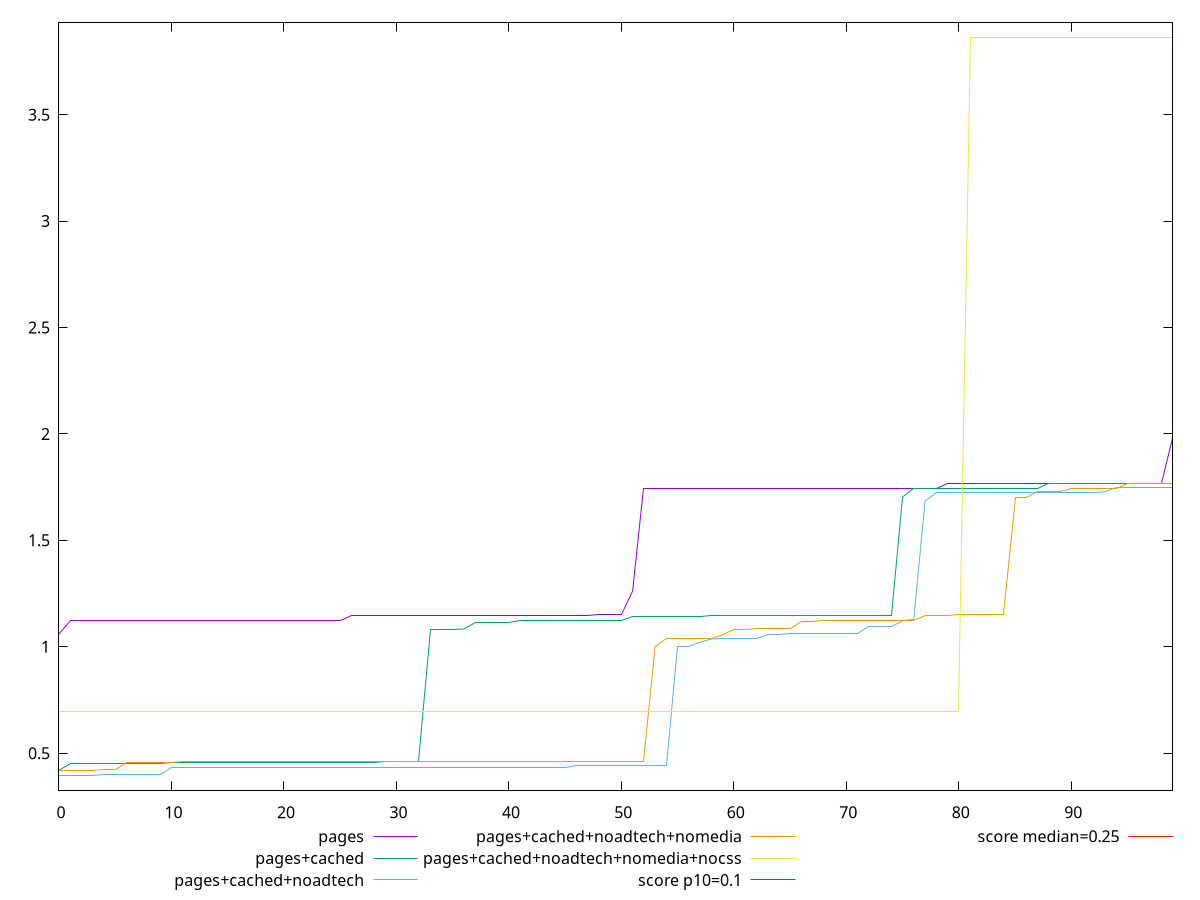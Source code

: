 reset

$pages <<EOF
0 1.060179723739624
1 1.121230978012085
2 1.121230978012085
3 1.121230978012085
4 1.121230978012085
5 1.121230978012085
6 1.121230978012085
7 1.121230978012085
8 1.121230978012085
9 1.121230978012085
10 1.122485631942749
11 1.122485631942749
12 1.122485631942749
13 1.122485631942749
14 1.122485631942749
15 1.122485631942749
16 1.122485631942749
17 1.122485631942749
18 1.122485631942749
19 1.122485631942749
20 1.122510274887085
21 1.122510274887085
22 1.122510274887085
23 1.122510274887085
24 1.122510274887085
25 1.122510274887085
26 1.1475105800628662
27 1.1475105800628662
28 1.1475105800628662
29 1.1475105800628662
30 1.1475105800628662
31 1.1475105800628662
32 1.1475105800628662
33 1.1475105800628662
34 1.1475105800628662
35 1.1475105800628662
36 1.1475105800628662
37 1.1475105800628662
38 1.1475105800628662
39 1.1475105800628662
40 1.1487652339935301
41 1.1487652339935301
42 1.1487652339935301
43 1.1487652339935301
44 1.1487898769378664
45 1.1487898769378664
46 1.1487898769378664
47 1.1487898769378664
48 1.1500445308685303
49 1.1500445308685303
50 1.1500445308685303
51 1.2617944291432697
52 1.7415240478515623
53 1.7415240478515623
54 1.7415240478515623
55 1.7415240478515623
56 1.7415240478515623
57 1.7415240478515623
58 1.7415240478515623
59 1.7415240478515623
60 1.7415240478515623
61 1.7415240478515623
62 1.7415240478515623
63 1.7415240478515623
64 1.7415240478515623
65 1.7415240478515623
66 1.7415240478515623
67 1.7415240478515623
68 1.7415240478515623
69 1.7415240478515623
70 1.7415240478515623
71 1.7415240478515626
72 1.7428033447265623
73 1.7428033447265623
74 1.7428033447265623
75 1.7428033447265623
76 1.7428033447265623
77 1.7428033447265623
78 1.7428033447265623
79 1.7678036499023437
80 1.7678036499023437
81 1.7678036499023437
82 1.7678036499023437
83 1.7678036499023437
84 1.7678036499023437
85 1.7678036499023437
86 1.7678036499023437
87 1.7678036499023437
88 1.7678036499023437
89 1.7678036499023437
90 1.7678036499023437
91 1.7678036499023437
92 1.7678036499023437
93 1.7678036499023437
94 1.7678036499023437
95 1.7690829467773437
96 1.7690829467773437
97 1.7690829467773437
98 1.7690829467773437
99 1.9806091851128471
EOF

$pagesCached <<EOF
0 0.4193431606292724
1 0.45085449218749996
2 0.45085449218749996
3 0.45085449218749996
4 0.45085449218749996
5 0.45085449218749996
6 0.45213378906249996
7 0.45213378906249996
8 0.45213378906249996
9 0.45213378906249996
10 0.45831777000427243
11 0.45831777000427243
12 0.45831777000427243
13 0.45831777000427243
14 0.45831777000427243
15 0.45831777000427243
16 0.45831777000427243
17 0.45831777000427243
18 0.45831777000427243
19 0.45831777000427243
20 0.45831777000427243
21 0.45831777000427243
22 0.45831777000427243
23 0.45831777000427243
24 0.45831777000427243
25 0.45831777000427243
26 0.45831777000427243
27 0.45831777000427243
28 0.45831777000427243
29 0.45959706687927243
30 0.45959706687927243
31 0.45959706687927243
32 0.45959706687927243
33 1.07989013671875
34 1.07989013671875
35 1.0798901367187501
36 1.083535665512085
37 1.1137677001953123
38 1.1137677001953123
39 1.1137677001953123
40 1.1137677001953123
41 1.1212309780120848
42 1.1212309780120848
43 1.121230978012085
44 1.121230978012085
45 1.1225102748870848
46 1.1225102748870848
47 1.1225102748870848
48 1.1225102748870848
49 1.122510274887085
50 1.122510274887085
51 1.1400473022460935
52 1.1400473022460935
53 1.1400473022460935
54 1.1400473022460935
55 1.1400473022460935
56 1.1413265991210935
57 1.1413265991210935
58 1.1475105800628662
59 1.1475105800628662
60 1.1475105800628662
61 1.1475105800628662
62 1.1475105800628662
63 1.1475105800628662
64 1.1475105800628662
65 1.1475105800628662
66 1.1475105800628662
67 1.1475105800628662
68 1.1475105800628662
69 1.1475105800628662
70 1.1475105800628662
71 1.1475105800628662
72 1.1487898769378662
73 1.1487898769378662
74 1.1487898769378662
75 1.7038287353515622
76 1.7415240478515621
77 1.7415240478515621
78 1.7415240478515621
79 1.7415240478515623
80 1.7415240478515623
81 1.7415240478515623
82 1.742803344726562
83 1.742803344726562
84 1.7428033447265623
85 1.7428033447265623
86 1.7428033447265623
87 1.7428033447265625
88 1.7678036499023435
89 1.7678036499023435
90 1.7678036499023437
91 1.7678036499023437
92 1.7678036499023437
93 1.7678036499023437
94 1.7678036499023437
95 1.7690829467773435
96 1.7690829467773435
97 1.7690829467773437
98 1.7690829467773437
99 1.7690829467773437
EOF

$pagesCachedNoadtech <<EOF
0 0.39359130859374997
1 0.39359130859374997
2 0.39359130859374997
3 0.39359130859374997
4 0.40105458641052244
5 0.40105458641052244
6 0.40105458641052244
7 0.40105458641052244
8 0.40105458641052244
9 0.40105458641052244
10 0.43256591796875
11 0.43256591796875
12 0.43256591796875
13 0.43256591796875
14 0.43256591796875
15 0.43256591796875
16 0.43256591796875
17 0.43256591796875
18 0.43256591796875
19 0.43256591796875
20 0.43256591796875
21 0.43256591796875
22 0.43256591796875
23 0.43256591796875
24 0.43256591796875
25 0.43256591796875
26 0.43256591796875
27 0.43256591796875
28 0.43256591796875
29 0.43256591796875
30 0.43256591796875
31 0.43256591796875
32 0.43256591796875
33 0.43256591796875
34 0.43256591796875
35 0.43256591796875
36 0.43256591796875
37 0.43256591796875
38 0.43256591796875
39 0.43256591796875
40 0.43256591796875
41 0.43256591796875
42 0.43256591796875
43 0.43256591796875
44 0.43256591796875
45 0.43256591796875
46 0.44002919578552246
47 0.44002919578552246
48 0.44002919578552246
49 0.44002919578552246
50 0.44002919578552246
51 0.44002919578552246
52 0.44002919578552246
53 0.44002919578552246
54 0.44002919578552246
55 1
56 1
57 1.02134765625
58 1.0364700317382811
59 1.04063649559021
60 1.04063649559021
61 1.04063649559021
62 1.04063649559021
63 1.0565045166015625
64 1.0565045166015625
65 1.063967794418335
66 1.063967794418335
67 1.063967794418335
68 1.063967794418335
69 1.063967794418335
70 1.063967794418335
71 1.063967794418335
72 1.0954791259765624
73 1.0954791259765624
74 1.0954791259765624
75 1.1217587280273438
76 1.1292220058441163
77 1.6842608642578125
78 1.7232354736328124
79 1.7232354736328124
80 1.7232354736328124
81 1.7232354736328124
82 1.7232354736328124
83 1.7232354736328124
84 1.7232354736328124
85 1.7232354736328124
86 1.7232354736328124
87 1.7232354736328124
88 1.7232354736328124
89 1.7232354736328124
90 1.7232354736328124
91 1.7232354736328124
92 1.7232354736328124
93 1.7281674194335936
94 1.7495150756835938
95 1.7495150756835938
96 1.7495150756835938
97 1.7495150756835938
98 1.7495150756835938
99 1.7495150756835938
EOF

$pagesCachedNoadtechNomedia <<EOF
0 0.4164168294270833
1 0.4164168294270833
2 0.4164168294270833
3 0.4164168294270833
4 0.4215234375
5 0.4215234375
6 0.4553914388020833
7 0.4553914388020833
8 0.4553914388020833
9 0.4553914388020833
10 0.4553914388020833
11 0.460498046875
12 0.460498046875
13 0.460498046875
14 0.460498046875
15 0.460498046875
16 0.460498046875
17 0.460498046875
18 0.460498046875
19 0.460498046875
20 0.460498046875
21 0.460498046875
22 0.460498046875
23 0.460498046875
24 0.460498046875
25 0.460498046875
26 0.460498046875
27 0.460498046875
28 0.460498046875
29 0.460498046875
30 0.460498046875
31 0.460498046875
32 0.460498046875
33 0.460498046875
34 0.460498046875
35 0.460498046875
36 0.460498046875
37 0.460498046875
38 0.460498046875
39 0.460498046875
40 0.460498046875
41 0.460498046875
42 0.460498046875
43 0.460498046875
44 0.460498046875
45 0.460498046875
46 0.460498046875
47 0.460498046875
48 0.460498046875
49 0.460498046875
50 0.460498046875
51 0.460498046875
52 0.460498046875
53 1
54 1.038974609375
55 1.0394596354166667
56 1.0394596354166667
57 1.0394596354166667
58 1.0394596354166667
59 1.0559987386067708
60 1.0793300374348958
61 1.0793300374348958
62 1.0844366455078125
63 1.0844366455078125
64 1.0844366455078125
65 1.0844366455078125
66 1.1183046468098958
67 1.1183046468098958
68 1.1234112548828126
69 1.1234112548828126
70 1.1234112548828126
71 1.1234112548828126
72 1.1234112548828126
73 1.1234112548828126
74 1.1234112548828126
75 1.1234112548828126
76 1.1234112548828126
77 1.144584248860677
78 1.144584248860677
79 1.144584248860677
80 1.1496908569335937
81 1.1496908569335937
82 1.1496908569335937
83 1.1496908569335937
84 1.1496908569335937
85 1.7018878173828125
86 1.7018878173828125
87 1.7281674194335936
88 1.7281674194335936
89 1.7281674194335936
90 1.7413474527994792
91 1.7413474527994792
92 1.7413474527994792
93 1.7413474527994792
94 1.7413474527994792
95 1.7676270548502604
96 1.7676270548502604
97 1.7676270548502604
98 1.7676270548502604
99 1.7676270548502604
EOF

$pagesCachedNoadtechNomediaNocss <<EOF
0 0.6958385416666666
1 0.6958385416666666
2 0.6958385416666666
3 0.6958385416666666
4 0.6958385416666666
5 0.6958385416666666
6 0.6958385416666666
7 0.6958385416666666
8 0.6958385416666666
9 0.6958385416666666
10 0.6958385416666666
11 0.6958385416666666
12 0.6958385416666666
13 0.6958385416666666
14 0.6958385416666666
15 0.6958385416666666
16 0.6958385416666666
17 0.6958385416666666
18 0.6958385416666666
19 0.6958385416666666
20 0.6958385416666666
21 0.6958385416666666
22 0.6958385416666666
23 0.6958385416666666
24 0.6958385416666666
25 0.6958385416666666
26 0.6958385416666666
27 0.6958385416666666
28 0.6958385416666666
29 0.6958385416666666
30 0.6958385416666666
31 0.6958385416666666
32 0.6958385416666666
33 0.6958385416666666
34 0.6958385416666666
35 0.6958385416666666
36 0.6958385416666666
37 0.6958385416666666
38 0.6958385416666666
39 0.6958385416666666
40 0.6958385416666666
41 0.6958385416666666
42 0.6958385416666666
43 0.6958385416666666
44 0.6958385416666666
45 0.6958385416666666
46 0.6958385416666666
47 0.6958385416666666
48 0.6958385416666666
49 0.6958385416666666
50 0.6958385416666666
51 0.6958385416666666
52 0.6958385416666666
53 0.6958385416666666
54 0.6958385416666666
55 0.6958385416666666
56 0.6958385416666666
57 0.6958385416666666
58 0.6958385416666666
59 0.6958385416666666
60 0.6958385416666666
61 0.6958385416666666
62 0.6958385416666666
63 0.6958385416666666
64 0.6958385416666666
65 0.6958385416666666
66 0.6958385416666666
67 0.6958385416666666
68 0.6958385416666666
69 0.6958385416666666
70 0.6958385416666666
71 0.6958385416666666
72 0.6958385416666666
73 0.6958385416666666
74 0.6958385416666666
75 0.6958385416666666
76 0.6958385416666666
77 0.6958385416666666
78 0.6958385416666666
79 0.6958385416666666
80 0.6958385416666666
81 3.864670138888889
82 3.864670138888889
83 3.864670138888889
84 3.864670138888889
85 3.864670138888889
86 3.864670138888889
87 3.864670138888889
88 3.864670138888889
89 3.864670138888889
90 3.864670138888889
91 3.864670138888889
92 3.864670138888889
93 3.864670138888889
94 3.864670138888889
95 3.864670138888889
96 3.864670138888889
97 3.864670138888889
98 3.864670138888889
99 3.864670138888889
EOF

set key outside below
set xrange [0:99]
set yrange [0.32416973198784715:3.934091715494792]
set trange [0.32416973198784715:3.934091715494792]
set terminal svg size 640, 580 enhanced background rgb 'white'
set output "report_00018_2021-02-10T15-25-16.877Z/cumulative-layout-shift/comparison/sorted/all_raw.svg"

plot $pages title "pages" with line, \
     $pagesCached title "pages+cached" with line, \
     $pagesCachedNoadtech title "pages+cached+noadtech" with line, \
     $pagesCachedNoadtechNomedia title "pages+cached+noadtech+nomedia" with line, \
     $pagesCachedNoadtechNomediaNocss title "pages+cached+noadtech+nomedia+nocss" with line, \
     0.1 title "score p10=0.1", \
     0.25 title "score median=0.25"

reset
